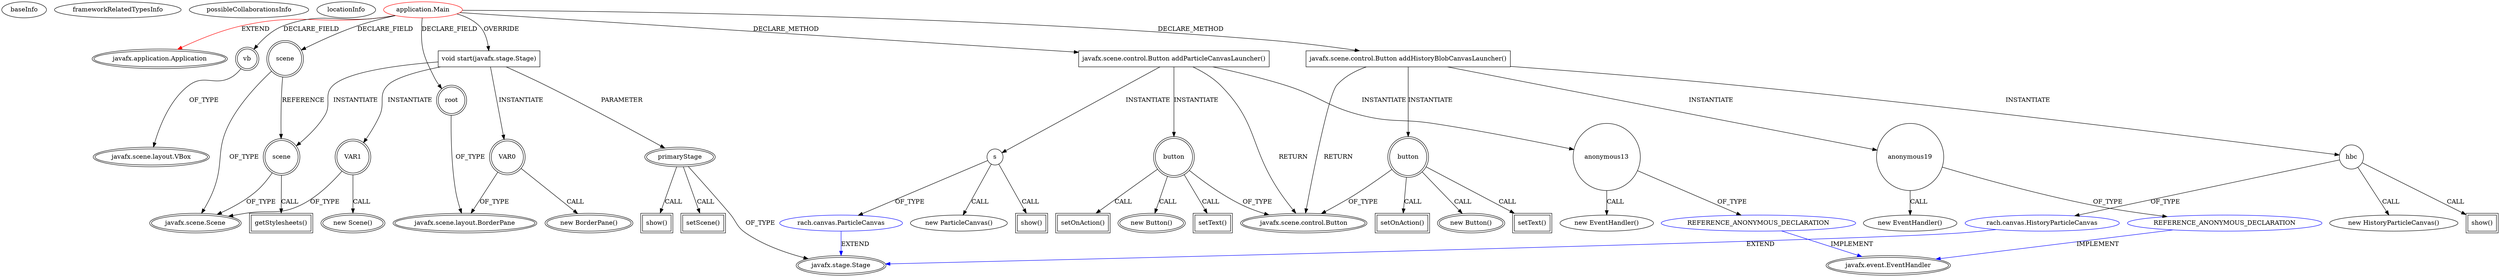 digraph {
baseInfo[graphId=2457,category="extension_graph",isAnonymous=false,possibleRelation=true]
frameworkRelatedTypesInfo[0="javafx.application.Application"]
possibleCollaborationsInfo[0="2457~CLIENT_METHOD_DECLARATION-INSTANTIATION-~javafx.application.Application ~javafx.stage.Stage ~false~false",1="2457~CLIENT_METHOD_DECLARATION-INSTANTIATION-~javafx.application.Application ~javafx.event.EventHandler ~false~true"]
locationInfo[projectName="digrach-FX_ParticleManager",filePath="/digrach-FX_ParticleManager/FX_ParticleManager-master/src/application/Main.java",contextSignature="Main",graphId="2457"]
0[label="application.Main",vertexType="ROOT_CLIENT_CLASS_DECLARATION",isFrameworkType=false,color=red]
1[label="javafx.application.Application",vertexType="FRAMEWORK_CLASS_TYPE",isFrameworkType=true,peripheries=2]
2[label="root",vertexType="FIELD_DECLARATION",isFrameworkType=true,peripheries=2,shape=circle]
3[label="javafx.scene.layout.BorderPane",vertexType="FRAMEWORK_CLASS_TYPE",isFrameworkType=true,peripheries=2]
4[label="scene",vertexType="FIELD_DECLARATION",isFrameworkType=true,peripheries=2,shape=circle]
5[label="javafx.scene.Scene",vertexType="FRAMEWORK_CLASS_TYPE",isFrameworkType=true,peripheries=2]
6[label="vb",vertexType="FIELD_DECLARATION",isFrameworkType=true,peripheries=2,shape=circle]
7[label="javafx.scene.layout.VBox",vertexType="FRAMEWORK_CLASS_TYPE",isFrameworkType=true,peripheries=2]
8[label="void start(javafx.stage.Stage)",vertexType="OVERRIDING_METHOD_DECLARATION",isFrameworkType=false,shape=box]
9[label="primaryStage",vertexType="PARAMETER_DECLARATION",isFrameworkType=true,peripheries=2]
10[label="javafx.stage.Stage",vertexType="FRAMEWORK_CLASS_TYPE",isFrameworkType=true,peripheries=2]
12[label="VAR0",vertexType="VARIABLE_EXPRESION",isFrameworkType=true,peripheries=2,shape=circle]
11[label="new BorderPane()",vertexType="CONSTRUCTOR_CALL",isFrameworkType=true,peripheries=2]
15[label="VAR1",vertexType="VARIABLE_EXPRESION",isFrameworkType=true,peripheries=2,shape=circle]
14[label="new Scene()",vertexType="CONSTRUCTOR_CALL",isFrameworkType=true,peripheries=2]
17[label="scene",vertexType="VARIABLE_EXPRESION",isFrameworkType=true,peripheries=2,shape=circle]
18[label="getStylesheets()",vertexType="INSIDE_CALL",isFrameworkType=true,peripheries=2,shape=box]
21[label="setScene()",vertexType="INSIDE_CALL",isFrameworkType=true,peripheries=2,shape=box]
23[label="show()",vertexType="INSIDE_CALL",isFrameworkType=true,peripheries=2,shape=box]
40[label="javafx.scene.control.Button addParticleCanvasLauncher()",vertexType="CLIENT_METHOD_DECLARATION",isFrameworkType=false,shape=box]
41[label="javafx.scene.control.Button",vertexType="FRAMEWORK_CLASS_TYPE",isFrameworkType=true,peripheries=2]
43[label="button",vertexType="VARIABLE_EXPRESION",isFrameworkType=true,peripheries=2,shape=circle]
42[label="new Button()",vertexType="CONSTRUCTOR_CALL",isFrameworkType=true,peripheries=2]
46[label="setText()",vertexType="INSIDE_CALL",isFrameworkType=true,peripheries=2,shape=box]
48[label="setOnAction()",vertexType="INSIDE_CALL",isFrameworkType=true,peripheries=2,shape=box]
50[label="anonymous13",vertexType="VARIABLE_EXPRESION",isFrameworkType=false,shape=circle]
51[label="REFERENCE_ANONYMOUS_DECLARATION",vertexType="REFERENCE_ANONYMOUS_DECLARATION",isFrameworkType=false,color=blue]
52[label="javafx.event.EventHandler",vertexType="FRAMEWORK_INTERFACE_TYPE",isFrameworkType=true,peripheries=2]
49[label="new EventHandler()",vertexType="CONSTRUCTOR_CALL",isFrameworkType=false]
54[label="s",vertexType="VARIABLE_EXPRESION",isFrameworkType=false,shape=circle]
55[label="rach.canvas.ParticleCanvas",vertexType="REFERENCE_CLIENT_CLASS_DECLARATION",isFrameworkType=false,color=blue]
53[label="new ParticleCanvas()",vertexType="CONSTRUCTOR_CALL",isFrameworkType=false]
58[label="show()",vertexType="INSIDE_CALL",isFrameworkType=true,peripheries=2,shape=box]
59[label="javafx.scene.control.Button addHistoryBlobCanvasLauncher()",vertexType="CLIENT_METHOD_DECLARATION",isFrameworkType=false,shape=box]
62[label="button",vertexType="VARIABLE_EXPRESION",isFrameworkType=true,peripheries=2,shape=circle]
61[label="new Button()",vertexType="CONSTRUCTOR_CALL",isFrameworkType=true,peripheries=2]
65[label="setText()",vertexType="INSIDE_CALL",isFrameworkType=true,peripheries=2,shape=box]
67[label="setOnAction()",vertexType="INSIDE_CALL",isFrameworkType=true,peripheries=2,shape=box]
69[label="anonymous19",vertexType="VARIABLE_EXPRESION",isFrameworkType=false,shape=circle]
70[label="REFERENCE_ANONYMOUS_DECLARATION",vertexType="REFERENCE_ANONYMOUS_DECLARATION",isFrameworkType=false,color=blue]
68[label="new EventHandler()",vertexType="CONSTRUCTOR_CALL",isFrameworkType=false]
73[label="hbc",vertexType="VARIABLE_EXPRESION",isFrameworkType=false,shape=circle]
74[label="rach.canvas.HistoryParticleCanvas",vertexType="REFERENCE_CLIENT_CLASS_DECLARATION",isFrameworkType=false,color=blue]
72[label="new HistoryParticleCanvas()",vertexType="CONSTRUCTOR_CALL",isFrameworkType=false]
77[label="show()",vertexType="INSIDE_CALL",isFrameworkType=true,peripheries=2,shape=box]
0->1[label="EXTEND",color=red]
0->2[label="DECLARE_FIELD"]
2->3[label="OF_TYPE"]
0->4[label="DECLARE_FIELD"]
4->5[label="OF_TYPE"]
0->6[label="DECLARE_FIELD"]
6->7[label="OF_TYPE"]
0->8[label="OVERRIDE"]
9->10[label="OF_TYPE"]
8->9[label="PARAMETER"]
8->12[label="INSTANTIATE"]
12->3[label="OF_TYPE"]
12->11[label="CALL"]
8->15[label="INSTANTIATE"]
15->5[label="OF_TYPE"]
15->14[label="CALL"]
8->17[label="INSTANTIATE"]
4->17[label="REFERENCE"]
17->5[label="OF_TYPE"]
17->18[label="CALL"]
9->21[label="CALL"]
9->23[label="CALL"]
0->40[label="DECLARE_METHOD"]
40->41[label="RETURN"]
40->43[label="INSTANTIATE"]
43->41[label="OF_TYPE"]
43->42[label="CALL"]
43->46[label="CALL"]
43->48[label="CALL"]
40->50[label="INSTANTIATE"]
51->52[label="IMPLEMENT",color=blue]
50->51[label="OF_TYPE"]
50->49[label="CALL"]
40->54[label="INSTANTIATE"]
55->10[label="EXTEND",color=blue]
54->55[label="OF_TYPE"]
54->53[label="CALL"]
54->58[label="CALL"]
0->59[label="DECLARE_METHOD"]
59->41[label="RETURN"]
59->62[label="INSTANTIATE"]
62->41[label="OF_TYPE"]
62->61[label="CALL"]
62->65[label="CALL"]
62->67[label="CALL"]
59->69[label="INSTANTIATE"]
70->52[label="IMPLEMENT",color=blue]
69->70[label="OF_TYPE"]
69->68[label="CALL"]
59->73[label="INSTANTIATE"]
74->10[label="EXTEND",color=blue]
73->74[label="OF_TYPE"]
73->72[label="CALL"]
73->77[label="CALL"]
}
